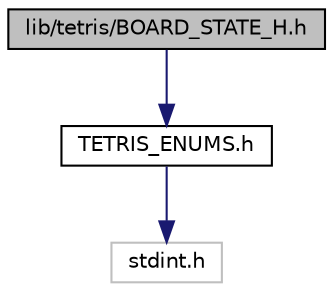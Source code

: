 digraph "lib/tetris/BOARD_STATE_H.h"
{
 // LATEX_PDF_SIZE
  edge [fontname="Helvetica",fontsize="10",labelfontname="Helvetica",labelfontsize="10"];
  node [fontname="Helvetica",fontsize="10",shape=record];
  Node1 [label="lib/tetris/BOARD_STATE_H.h",height=0.2,width=0.4,color="black", fillcolor="grey75", style="filled", fontcolor="black",tooltip="Defines the default state and dimensions for the Tetris game board."];
  Node1 -> Node2 [color="midnightblue",fontsize="10",style="solid",fontname="Helvetica"];
  Node2 [label="TETRIS_ENUMS.h",height=0.2,width=0.4,color="black", fillcolor="white", style="filled",URL="$TETRIS__ENUMS_8h.html",tooltip="Enumerations and structures defining Tetris piece types, rotation states, and positions."];
  Node2 -> Node3 [color="midnightblue",fontsize="10",style="solid",fontname="Helvetica"];
  Node3 [label="stdint.h",height=0.2,width=0.4,color="grey75", fillcolor="white", style="filled",tooltip=" "];
}
